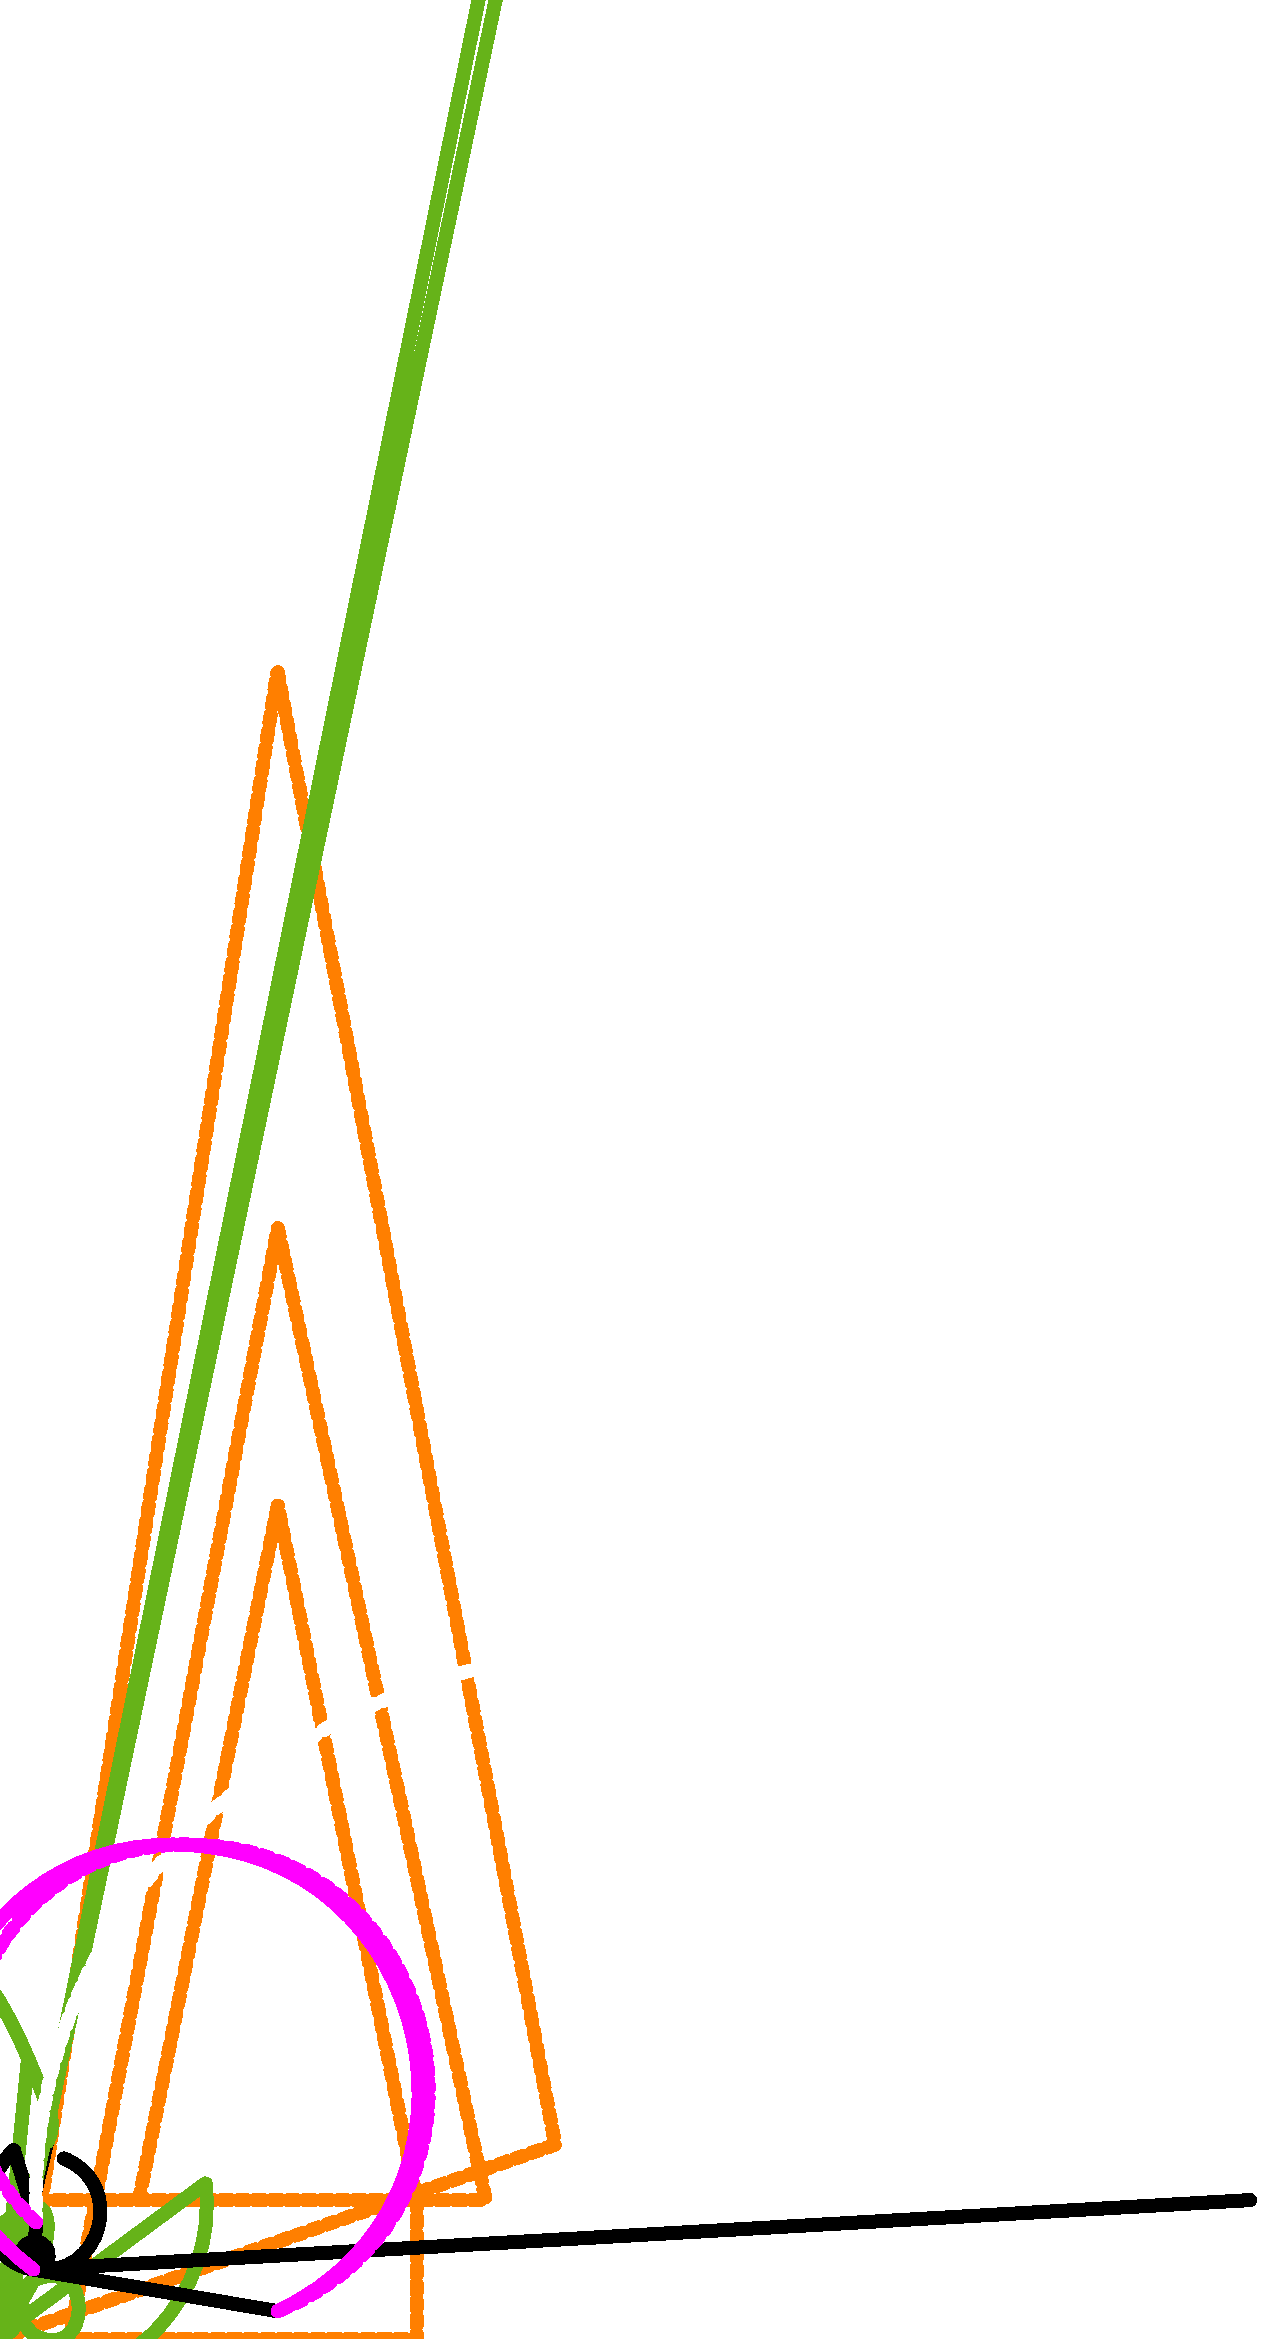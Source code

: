 prologues := 3;     % sortie EPS

beginfig(1);

pickup pencircle scaled 5;

% PARTICIPANT A
draw (50,50) -- (100,300) -- (150,50) -- (150,0) -- (25,0) -- (100,400)--(175,50)--(15,50)--(100,600)--(200,70)--(0,0) dashed evenly withcolor (1,.5,0);
% HERE STARTS THE CONNECTOR WHICH SHOULD CONNECT TO YOUR LAST COORDINATE:
draw (0,0) ..
% //////////////////////////////////////
% PARTICIPANT B
% THIS IS THE OTHER END OF THE CONNECTOR, WHICH SHOULD CONNECT TO YOUR FIRST COORDINATE:
(17,71);
draw (17,71) .. (18,81) .. (12,21) .. (13,23) .. (14,25) .. (15,15) - (18,22) .. (55,2) .. (56,3) .. (74,56) -- (5,5) -- (7,7) .. (9,5)  .. (13,1) .. (12,21) .. (5,4) .. (3,2) .. (1,0) -- (190,897) -- (185,897) -- (185,890) -- (180,888) -- (180,880) -- (1,1) .. (2,2) .. (3,3) .. (4,4) -- (5,5) -- (6,6) -- (7,7) -- (8,8) -- (9,9) -- (10,10) -- (1,10) .. (2,20) .. (3,30) .. (4,40) -- (5,50) -- (6,60) -- (7,70) -- (8,80) -- (9,90) -- (10,100) withcolor (.4,.7,.1);
draw (24,66) .- (1,1) ...
% //////////////////////////////////////
% PARTICIPANT C
(12,25) ... (4,67) ..(5, 68) -- (13,42);
draw (13,42) .. (64,178) ... (450,50) dashed evenly withcolor (1,3,7);
draw (450,50) --
% //////////////////////////////////////
% PARTICIPANT D
(12,25) ... (13,42);
draw (13,42) .. (64,178) ... (100,10) dashed evenly withcolor (1,0,5);
draw (100,10) --
% //////////////////////////////////////
% PARTICIPANT E
(12,25) ... (13,35) ... (12,25) ... (12,25) ... (13,35) ... (12,25);
draw (12,25) .. (64,178) ... (100,10) withcolor (5,0,5);
endfig;
end
